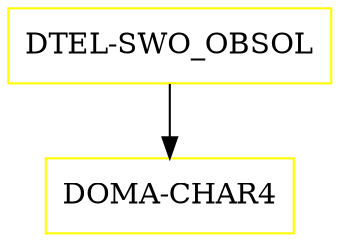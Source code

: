 digraph G {
  "DTEL-SWO_OBSOL" [shape=box,color=yellow];
  "DOMA-CHAR4" [shape=box,color=yellow,URL="./DOMA_CHAR4.html"];
  "DTEL-SWO_OBSOL" -> "DOMA-CHAR4";
}
